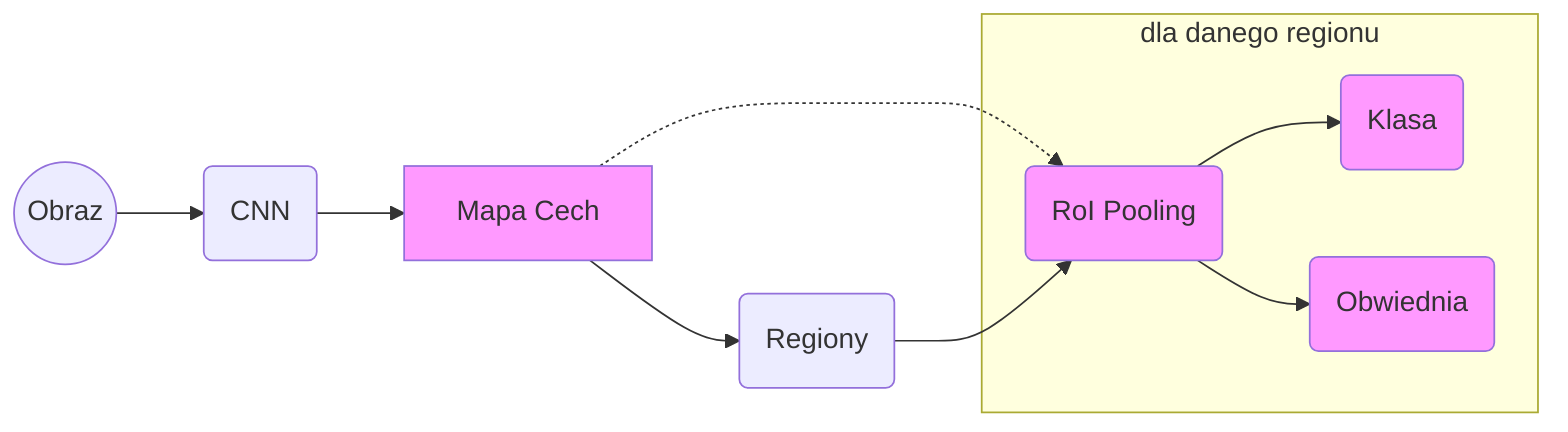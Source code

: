 graph LR

%% ...::: NODES :::...

input((Obraz))
cnn(CNN)
feature_map[Mapa Cech]
rpn(Regiony)
roi(RoI Pooling)

clas(Klasa)
bounding_box(Obwiednia)

%% ...::: STYLING :::...

%% style input fill:#bddaff,stroke:#4294ff
style roi fill:#f9f
style feature_map fill:#f9f
style clas fill:#f9f
style bounding_box fill:#f9f

%% ...::: FLOWS :::...

input-->cnn
cnn-->feature_map
feature_map-->rpn

feature_map-.->roi
rpn-->roi
subgraph dla danego regionu
  roi-->clas
  roi-->bounding_box
end